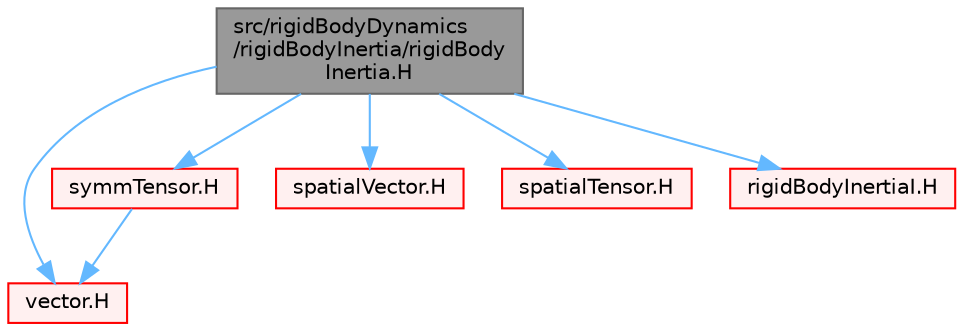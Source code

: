 digraph "src/rigidBodyDynamics/rigidBodyInertia/rigidBodyInertia.H"
{
 // LATEX_PDF_SIZE
  bgcolor="transparent";
  edge [fontname=Helvetica,fontsize=10,labelfontname=Helvetica,labelfontsize=10];
  node [fontname=Helvetica,fontsize=10,shape=box,height=0.2,width=0.4];
  Node1 [id="Node000001",label="src/rigidBodyDynamics\l/rigidBodyInertia/rigidBody\lInertia.H",height=0.2,width=0.4,color="gray40", fillcolor="grey60", style="filled", fontcolor="black",tooltip=" "];
  Node1 -> Node2 [id="edge1_Node000001_Node000002",color="steelblue1",style="solid",tooltip=" "];
  Node2 [id="Node000002",label="vector.H",height=0.2,width=0.4,color="red", fillcolor="#FFF0F0", style="filled",URL="$vector_8H.html",tooltip=" "];
  Node1 -> Node79 [id="edge2_Node000001_Node000079",color="steelblue1",style="solid",tooltip=" "];
  Node79 [id="Node000079",label="symmTensor.H",height=0.2,width=0.4,color="red", fillcolor="#FFF0F0", style="filled",URL="$symmTensor_8H.html",tooltip=" "];
  Node79 -> Node2 [id="edge3_Node000079_Node000002",color="steelblue1",style="solid",tooltip=" "];
  Node1 -> Node94 [id="edge4_Node000001_Node000094",color="steelblue1",style="solid",tooltip=" "];
  Node94 [id="Node000094",label="spatialVector.H",height=0.2,width=0.4,color="red", fillcolor="#FFF0F0", style="filled",URL="$spatialVector_8H.html",tooltip=" "];
  Node1 -> Node97 [id="edge5_Node000001_Node000097",color="steelblue1",style="solid",tooltip=" "];
  Node97 [id="Node000097",label="spatialTensor.H",height=0.2,width=0.4,color="red", fillcolor="#FFF0F0", style="filled",URL="$spatialTensor_8H.html",tooltip=" "];
  Node1 -> Node100 [id="edge6_Node000001_Node000100",color="steelblue1",style="solid",tooltip=" "];
  Node100 [id="Node000100",label="rigidBodyInertiaI.H",height=0.2,width=0.4,color="red", fillcolor="#FFF0F0", style="filled",URL="$rigidBodyInertiaI_8H.html",tooltip=" "];
}
